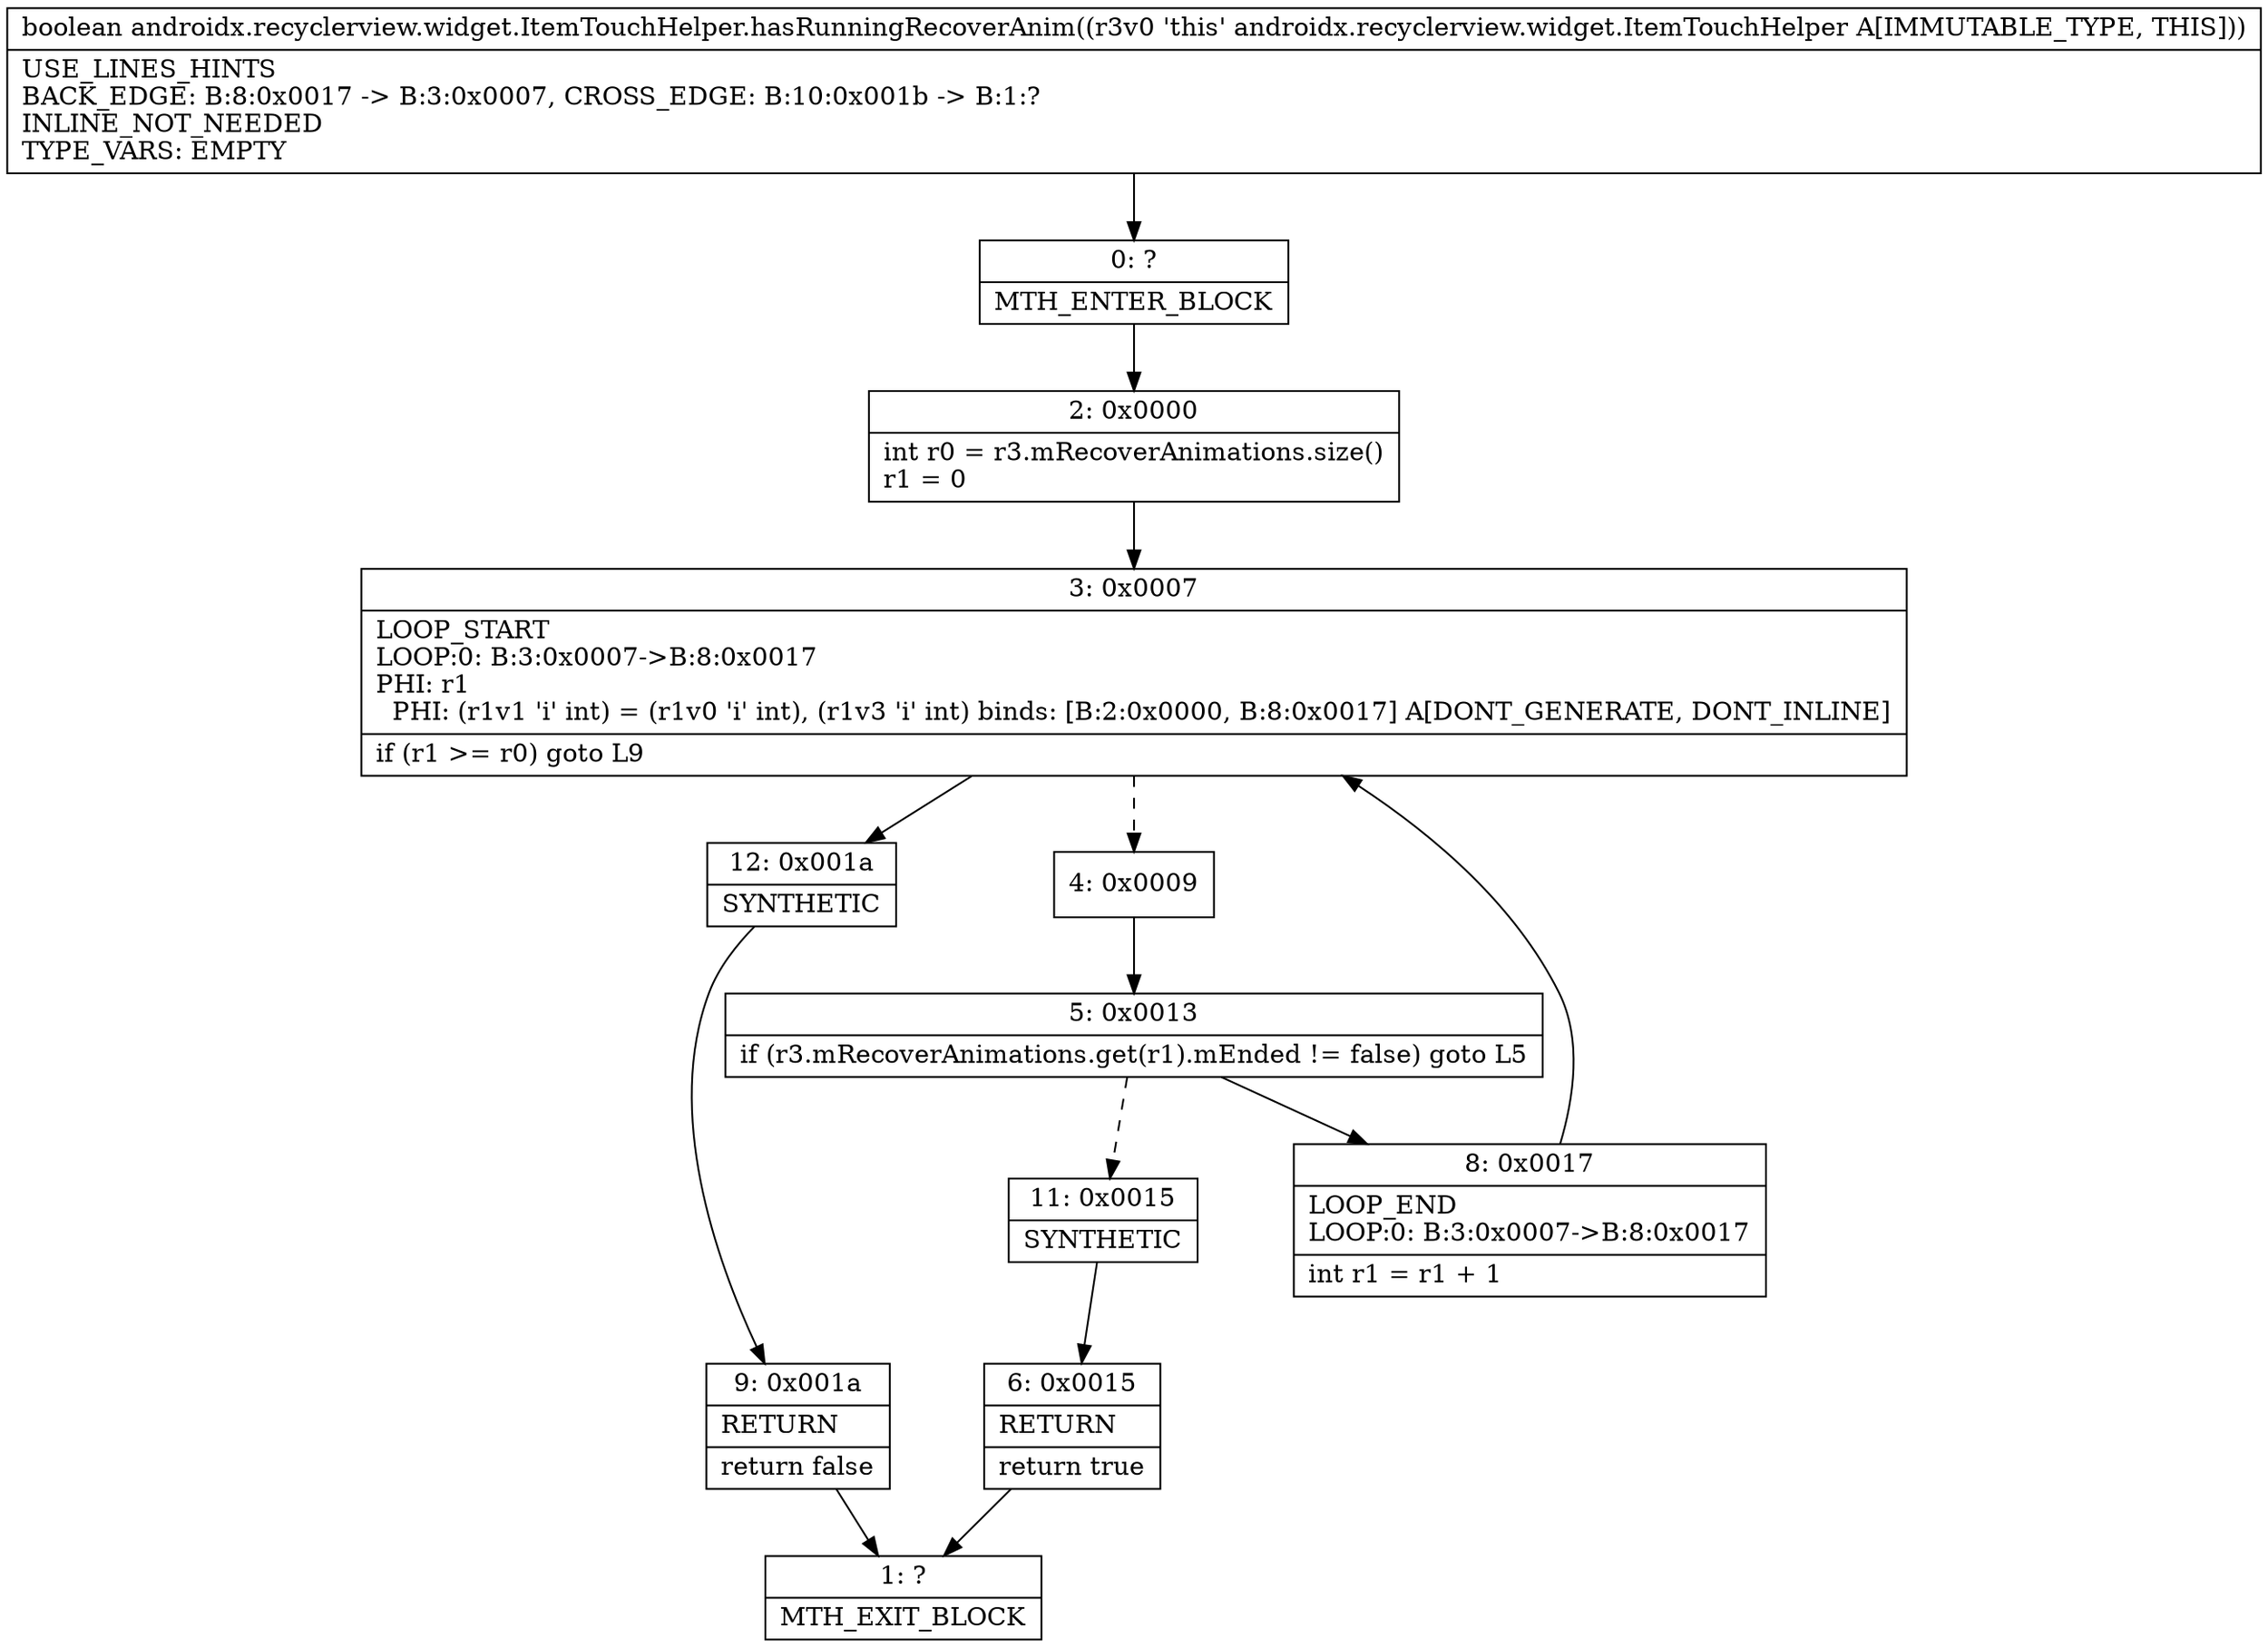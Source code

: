 digraph "CFG forandroidx.recyclerview.widget.ItemTouchHelper.hasRunningRecoverAnim()Z" {
Node_0 [shape=record,label="{0\:\ ?|MTH_ENTER_BLOCK\l}"];
Node_2 [shape=record,label="{2\:\ 0x0000|int r0 = r3.mRecoverAnimations.size()\lr1 = 0\l}"];
Node_3 [shape=record,label="{3\:\ 0x0007|LOOP_START\lLOOP:0: B:3:0x0007\-\>B:8:0x0017\lPHI: r1 \l  PHI: (r1v1 'i' int) = (r1v0 'i' int), (r1v3 'i' int) binds: [B:2:0x0000, B:8:0x0017] A[DONT_GENERATE, DONT_INLINE]\l|if (r1 \>= r0) goto L9\l}"];
Node_4 [shape=record,label="{4\:\ 0x0009}"];
Node_5 [shape=record,label="{5\:\ 0x0013|if (r3.mRecoverAnimations.get(r1).mEnded != false) goto L5\l}"];
Node_8 [shape=record,label="{8\:\ 0x0017|LOOP_END\lLOOP:0: B:3:0x0007\-\>B:8:0x0017\l|int r1 = r1 + 1\l}"];
Node_11 [shape=record,label="{11\:\ 0x0015|SYNTHETIC\l}"];
Node_6 [shape=record,label="{6\:\ 0x0015|RETURN\l|return true\l}"];
Node_1 [shape=record,label="{1\:\ ?|MTH_EXIT_BLOCK\l}"];
Node_12 [shape=record,label="{12\:\ 0x001a|SYNTHETIC\l}"];
Node_9 [shape=record,label="{9\:\ 0x001a|RETURN\l|return false\l}"];
MethodNode[shape=record,label="{boolean androidx.recyclerview.widget.ItemTouchHelper.hasRunningRecoverAnim((r3v0 'this' androidx.recyclerview.widget.ItemTouchHelper A[IMMUTABLE_TYPE, THIS]))  | USE_LINES_HINTS\lBACK_EDGE: B:8:0x0017 \-\> B:3:0x0007, CROSS_EDGE: B:10:0x001b \-\> B:1:?\lINLINE_NOT_NEEDED\lTYPE_VARS: EMPTY\l}"];
MethodNode -> Node_0;Node_0 -> Node_2;
Node_2 -> Node_3;
Node_3 -> Node_4[style=dashed];
Node_3 -> Node_12;
Node_4 -> Node_5;
Node_5 -> Node_8;
Node_5 -> Node_11[style=dashed];
Node_8 -> Node_3;
Node_11 -> Node_6;
Node_6 -> Node_1;
Node_12 -> Node_9;
Node_9 -> Node_1;
}

